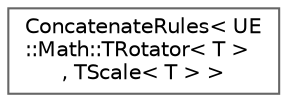 digraph "Graphical Class Hierarchy"
{
 // INTERACTIVE_SVG=YES
 // LATEX_PDF_SIZE
  bgcolor="transparent";
  edge [fontname=Helvetica,fontsize=10,labelfontname=Helvetica,labelfontsize=10];
  node [fontname=Helvetica,fontsize=10,shape=box,height=0.2,width=0.4];
  rankdir="LR";
  Node0 [id="Node000000",label="ConcatenateRules\< UE\l::Math::TRotator\< T \>\l, TScale\< T \> \>",height=0.2,width=0.4,color="grey40", fillcolor="white", style="filled",URL="$dd/dd9/structConcatenateRules_3_01UE_1_1Math_1_1TRotator_3_01T_01_4_00_01TScale_3_01T_01_4_01_4.html",tooltip=" "];
}
